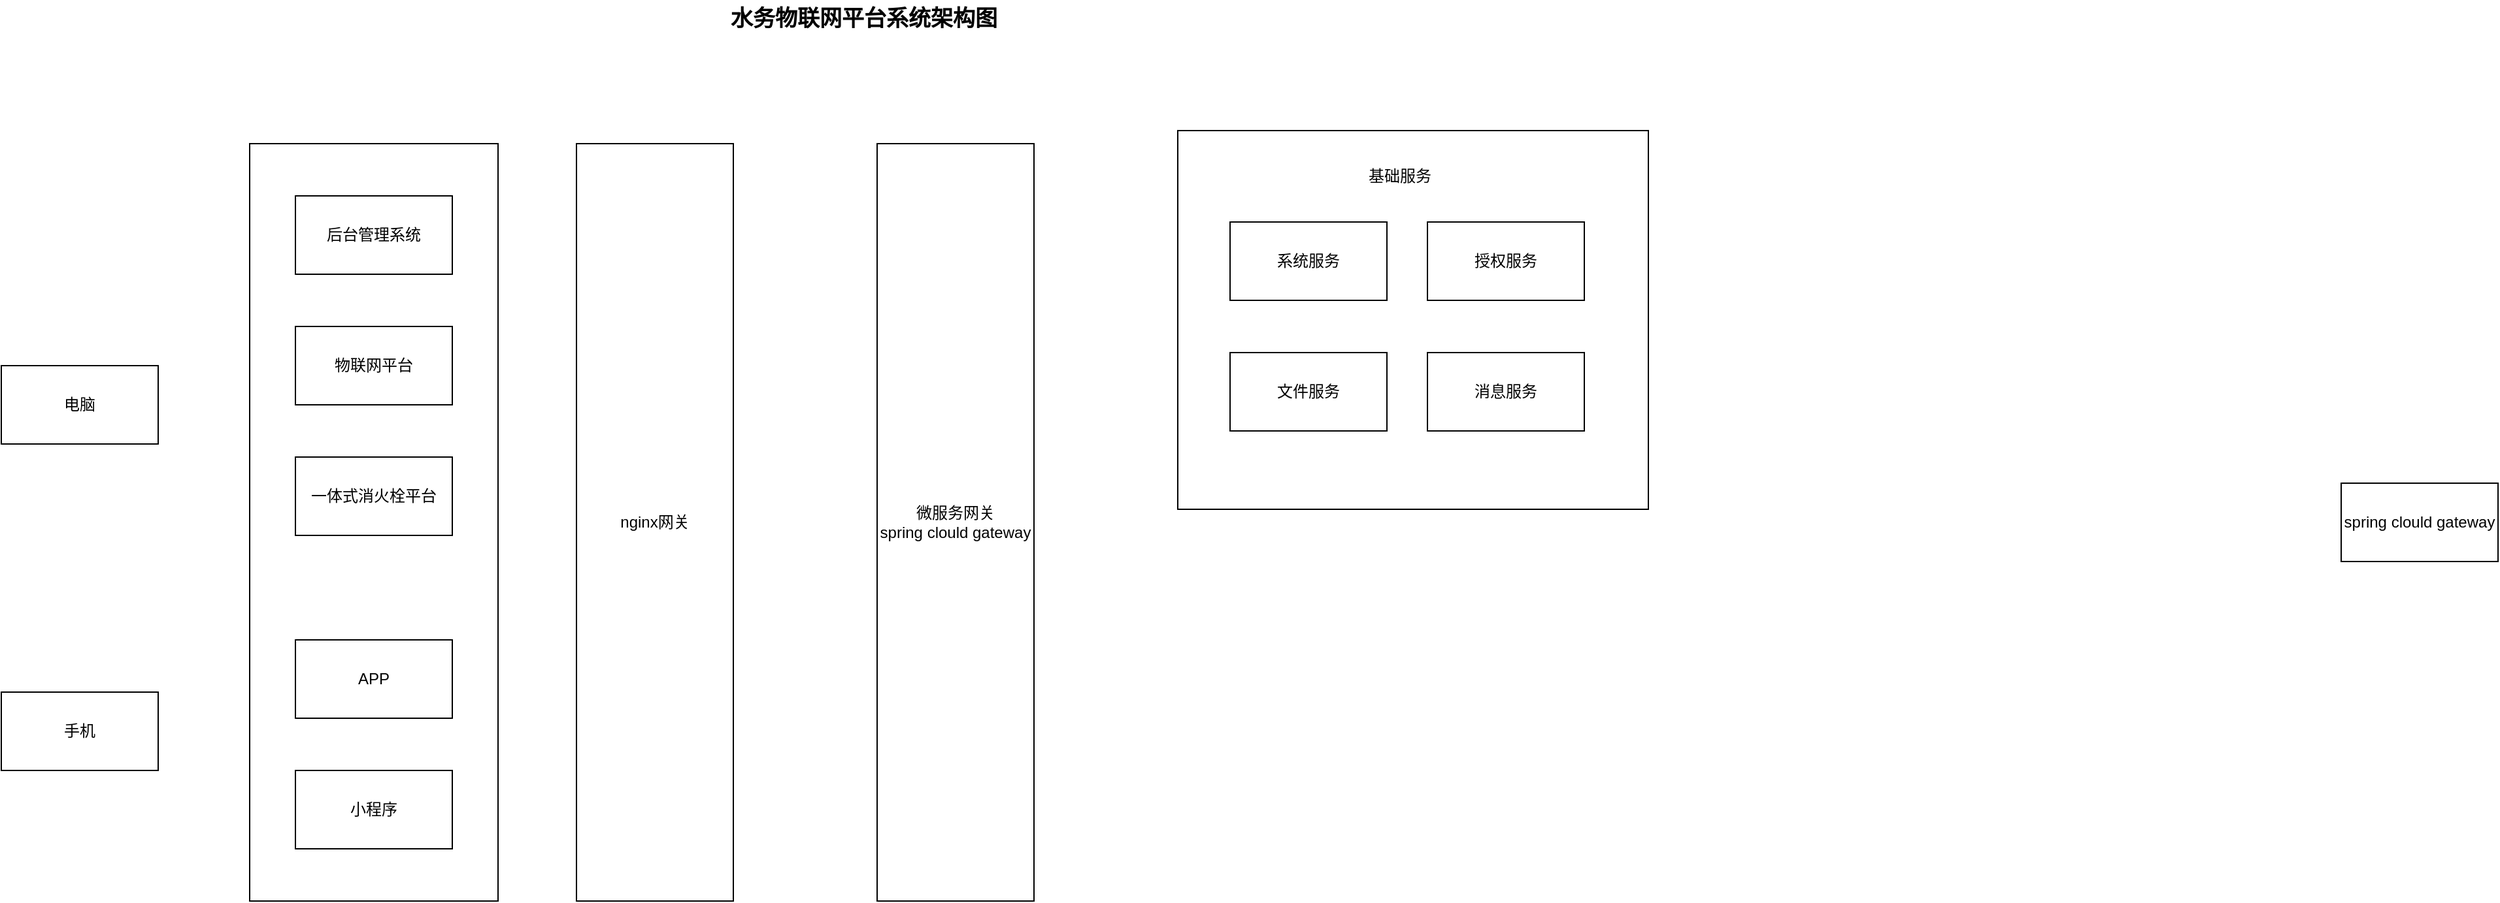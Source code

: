 <mxfile version="28.1.1">
  <diagram name="第 1 页" id="qOKYS8eUxFwfkXo6yj_E">
    <mxGraphModel dx="2058" dy="1116" grid="1" gridSize="10" guides="1" tooltips="1" connect="1" arrows="1" fold="1" page="1" pageScale="1" pageWidth="827" pageHeight="1169" math="0" shadow="0">
      <root>
        <mxCell id="0" />
        <mxCell id="1" parent="0" />
        <mxCell id="9M_XE-LLJXDGskjybHfI-3" value="电脑" style="rounded=0;whiteSpace=wrap;html=1;" parent="1" vertex="1">
          <mxGeometry x="90" y="310" width="120" height="60" as="geometry" />
        </mxCell>
        <mxCell id="9M_XE-LLJXDGskjybHfI-7" value="&lt;b&gt;&lt;font style=&quot;font-size: 17px;&quot;&gt;水务物联网平台系统架构图&lt;/font&gt;&lt;/b&gt;" style="text;html=1;align=center;verticalAlign=middle;whiteSpace=wrap;rounded=0;" parent="1" vertex="1">
          <mxGeometry x="640" y="30" width="220" height="30" as="geometry" />
        </mxCell>
        <mxCell id="p9FNPHSCeA441jvZCyL8-1" value="" style="rounded=0;whiteSpace=wrap;html=1;" vertex="1" parent="1">
          <mxGeometry x="280" y="140" width="190" height="580" as="geometry" />
        </mxCell>
        <mxCell id="p9FNPHSCeA441jvZCyL8-3" value="后台管理系统" style="rounded=0;whiteSpace=wrap;html=1;" vertex="1" parent="1">
          <mxGeometry x="315" y="180" width="120" height="60" as="geometry" />
        </mxCell>
        <mxCell id="p9FNPHSCeA441jvZCyL8-4" value="物联网平台" style="rounded=0;whiteSpace=wrap;html=1;" vertex="1" parent="1">
          <mxGeometry x="315" y="280" width="120" height="60" as="geometry" />
        </mxCell>
        <mxCell id="p9FNPHSCeA441jvZCyL8-5" value="一体式消火栓平台" style="rounded=0;whiteSpace=wrap;html=1;" vertex="1" parent="1">
          <mxGeometry x="315" y="380" width="120" height="60" as="geometry" />
        </mxCell>
        <mxCell id="p9FNPHSCeA441jvZCyL8-6" value="小程序" style="rounded=0;whiteSpace=wrap;html=1;" vertex="1" parent="1">
          <mxGeometry x="315" y="620" width="120" height="60" as="geometry" />
        </mxCell>
        <mxCell id="p9FNPHSCeA441jvZCyL8-7" value="APP" style="rounded=0;whiteSpace=wrap;html=1;" vertex="1" parent="1">
          <mxGeometry x="315" y="520" width="120" height="60" as="geometry" />
        </mxCell>
        <mxCell id="p9FNPHSCeA441jvZCyL8-8" value="手机" style="rounded=0;whiteSpace=wrap;html=1;" vertex="1" parent="1">
          <mxGeometry x="90" y="560" width="120" height="60" as="geometry" />
        </mxCell>
        <mxCell id="p9FNPHSCeA441jvZCyL8-9" value="nginx网关" style="rounded=0;whiteSpace=wrap;html=1;" vertex="1" parent="1">
          <mxGeometry x="530" y="140" width="120" height="580" as="geometry" />
        </mxCell>
        <mxCell id="p9FNPHSCeA441jvZCyL8-10" value="微服务网关&lt;div&gt;spring clould gateway&lt;/div&gt;" style="rounded=0;whiteSpace=wrap;html=1;" vertex="1" parent="1">
          <mxGeometry x="760" y="140" width="120" height="580" as="geometry" />
        </mxCell>
        <mxCell id="p9FNPHSCeA441jvZCyL8-12" value="" style="rounded=0;whiteSpace=wrap;html=1;" vertex="1" parent="1">
          <mxGeometry x="990" y="130" width="360" height="290" as="geometry" />
        </mxCell>
        <mxCell id="p9FNPHSCeA441jvZCyL8-13" value="基础服务" style="text;html=1;align=center;verticalAlign=middle;whiteSpace=wrap;rounded=0;" vertex="1" parent="1">
          <mxGeometry x="1130" y="150" width="60" height="30" as="geometry" />
        </mxCell>
        <mxCell id="p9FNPHSCeA441jvZCyL8-15" value="系统服务" style="rounded=0;whiteSpace=wrap;html=1;" vertex="1" parent="1">
          <mxGeometry x="1030" y="200" width="120" height="60" as="geometry" />
        </mxCell>
        <mxCell id="p9FNPHSCeA441jvZCyL8-16" value="spring clould gateway" style="rounded=0;whiteSpace=wrap;html=1;" vertex="1" parent="1">
          <mxGeometry x="1880" y="400" width="120" height="60" as="geometry" />
        </mxCell>
        <mxCell id="p9FNPHSCeA441jvZCyL8-18" value="授权服务" style="rounded=0;whiteSpace=wrap;html=1;" vertex="1" parent="1">
          <mxGeometry x="1181" y="200" width="120" height="60" as="geometry" />
        </mxCell>
        <mxCell id="p9FNPHSCeA441jvZCyL8-19" value="文件服务" style="rounded=0;whiteSpace=wrap;html=1;" vertex="1" parent="1">
          <mxGeometry x="1030" y="300" width="120" height="60" as="geometry" />
        </mxCell>
        <mxCell id="p9FNPHSCeA441jvZCyL8-20" value="消息服务" style="rounded=0;whiteSpace=wrap;html=1;" vertex="1" parent="1">
          <mxGeometry x="1181" y="300" width="120" height="60" as="geometry" />
        </mxCell>
      </root>
    </mxGraphModel>
  </diagram>
</mxfile>

